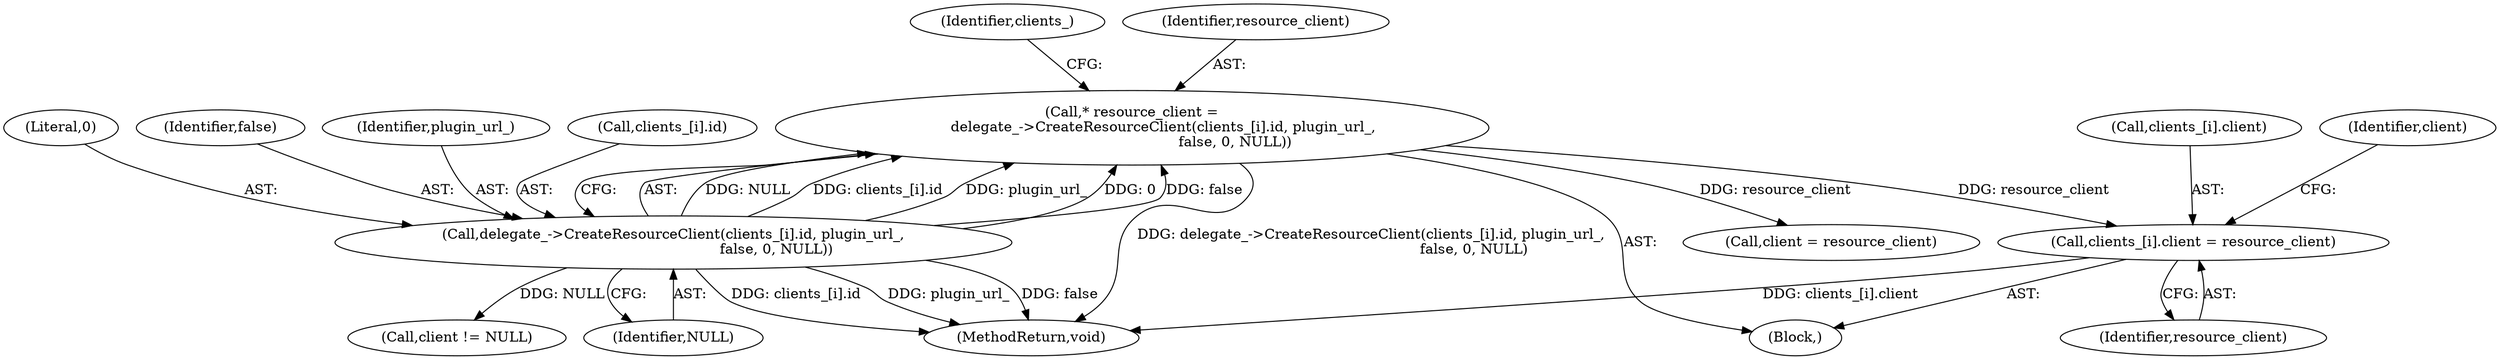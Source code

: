digraph "1_Chrome_ea3d1d84be3d6f97bf50e76511c9e26af6895533_45@array" {
"1000192" [label="(Call,clients_[i].client = resource_client)"];
"1000180" [label="(Call,* resource_client =\n              delegate_->CreateResourceClient(clients_[i].id, plugin_url_,\n                                              false, 0, NULL))"];
"1000182" [label="(Call,delegate_->CreateResourceClient(clients_[i].id, plugin_url_,\n                                              false, 0, NULL))"];
"1000190" [label="(Literal,0)"];
"1000180" [label="(Call,* resource_client =\n              delegate_->CreateResourceClient(clients_[i].id, plugin_url_,\n                                              false, 0, NULL))"];
"1000199" [label="(Call,client = resource_client)"];
"1000182" [label="(Call,delegate_->CreateResourceClient(clients_[i].id, plugin_url_,\n                                              false, 0, NULL))"];
"1000200" [label="(Identifier,client)"];
"1000189" [label="(Identifier,false)"];
"1000193" [label="(Call,clients_[i].client)"];
"1000188" [label="(Identifier,plugin_url_)"];
"1000204" [label="(Call,client != NULL)"];
"1000178" [label="(Block,)"];
"1000195" [label="(Identifier,clients_)"];
"1000191" [label="(Identifier,NULL)"];
"1000192" [label="(Call,clients_[i].client = resource_client)"];
"1000181" [label="(Identifier,resource_client)"];
"1000198" [label="(Identifier,resource_client)"];
"1000274" [label="(MethodReturn,void)"];
"1000183" [label="(Call,clients_[i].id)"];
"1000192" -> "1000178"  [label="AST: "];
"1000192" -> "1000198"  [label="CFG: "];
"1000193" -> "1000192"  [label="AST: "];
"1000198" -> "1000192"  [label="AST: "];
"1000200" -> "1000192"  [label="CFG: "];
"1000192" -> "1000274"  [label="DDG: clients_[i].client"];
"1000180" -> "1000192"  [label="DDG: resource_client"];
"1000180" -> "1000178"  [label="AST: "];
"1000180" -> "1000182"  [label="CFG: "];
"1000181" -> "1000180"  [label="AST: "];
"1000182" -> "1000180"  [label="AST: "];
"1000195" -> "1000180"  [label="CFG: "];
"1000180" -> "1000274"  [label="DDG: delegate_->CreateResourceClient(clients_[i].id, plugin_url_,\n                                              false, 0, NULL)"];
"1000182" -> "1000180"  [label="DDG: NULL"];
"1000182" -> "1000180"  [label="DDG: clients_[i].id"];
"1000182" -> "1000180"  [label="DDG: plugin_url_"];
"1000182" -> "1000180"  [label="DDG: 0"];
"1000182" -> "1000180"  [label="DDG: false"];
"1000180" -> "1000199"  [label="DDG: resource_client"];
"1000182" -> "1000191"  [label="CFG: "];
"1000183" -> "1000182"  [label="AST: "];
"1000188" -> "1000182"  [label="AST: "];
"1000189" -> "1000182"  [label="AST: "];
"1000190" -> "1000182"  [label="AST: "];
"1000191" -> "1000182"  [label="AST: "];
"1000182" -> "1000274"  [label="DDG: plugin_url_"];
"1000182" -> "1000274"  [label="DDG: false"];
"1000182" -> "1000274"  [label="DDG: clients_[i].id"];
"1000182" -> "1000204"  [label="DDG: NULL"];
}
